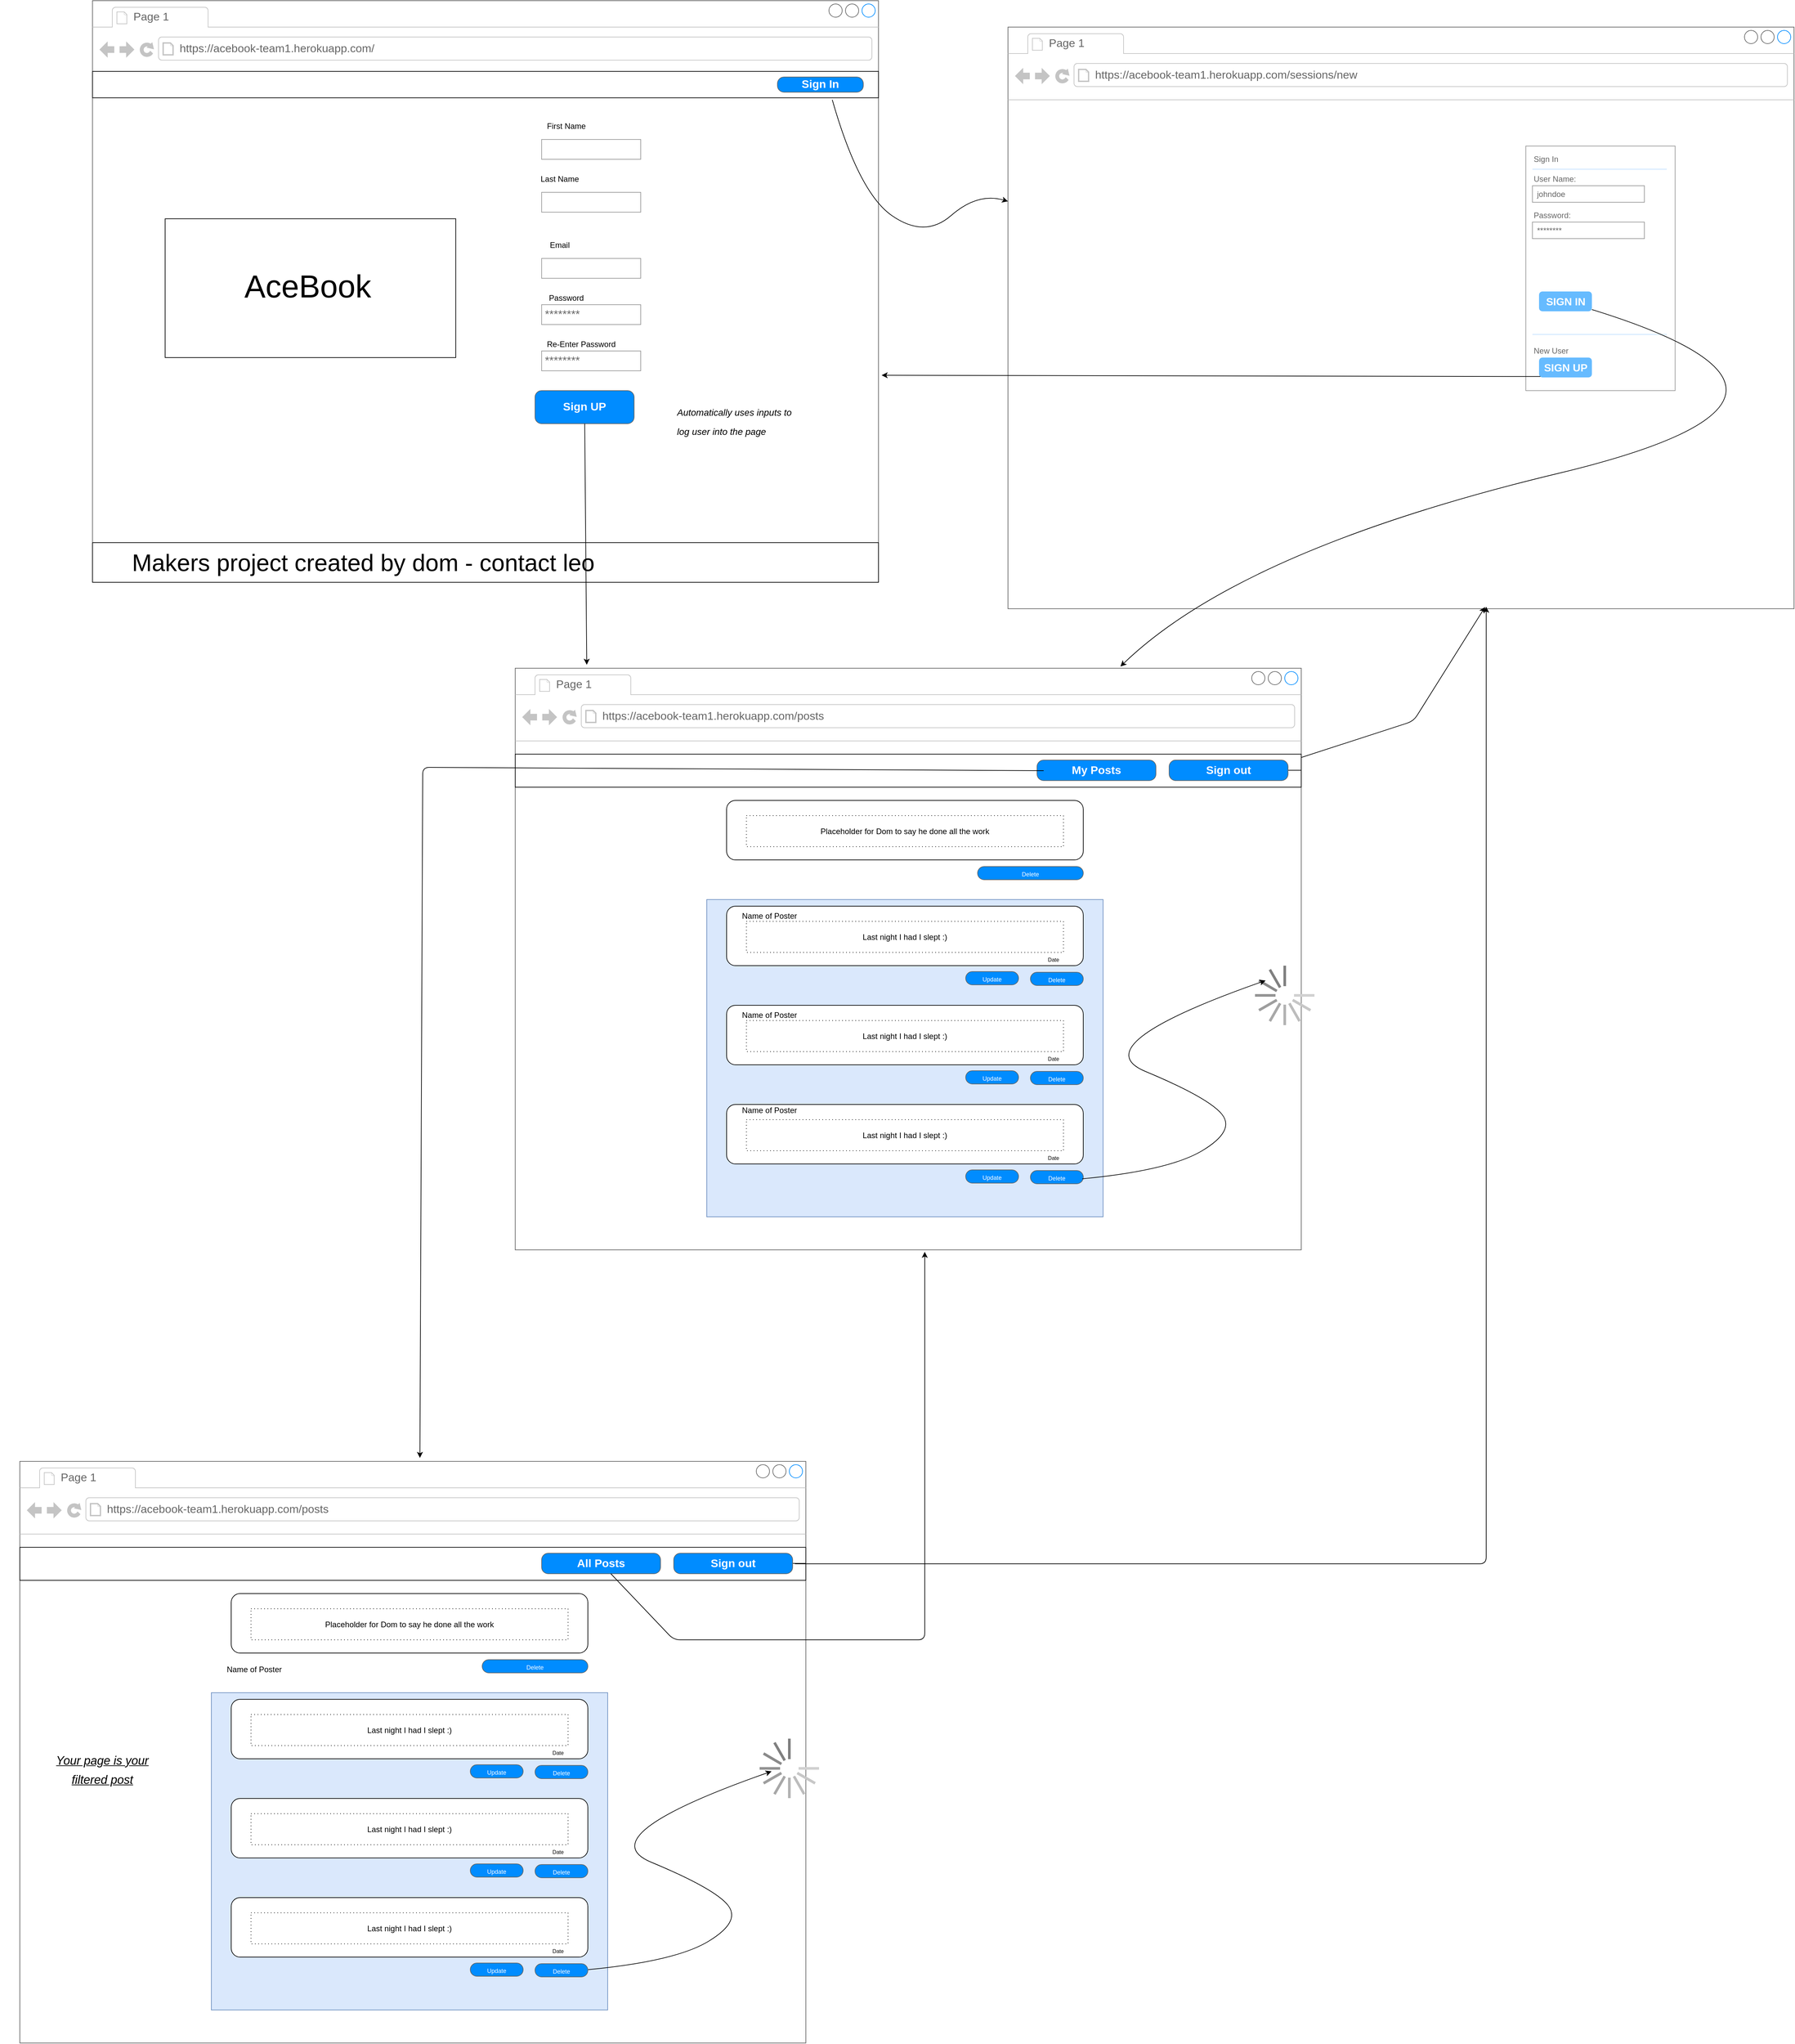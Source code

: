<mxfile version="14.6.3" type="github" pages="3">
  <diagram id="piDafpqhtRUU5qUU-vj8" name="Page-1">
    <mxGraphModel dx="4246" dy="3176" grid="1" gridSize="10" guides="1" tooltips="1" connect="1" arrows="1" fold="1" page="1" pageScale="1" pageWidth="827" pageHeight="1169" math="0" shadow="0">
      <root>
        <mxCell id="0" />
        <mxCell id="1" parent="0" />
        <mxCell id="fRU2j8EBehlVzUUTuP8I-1" value="" style="strokeWidth=1;shadow=0;dashed=0;align=center;html=1;shape=mxgraph.mockup.containers.browserWindow;rSize=0;strokeColor=#666666;strokeColor2=#008cff;strokeColor3=#c4c4c4;mainText=,;recursiveResize=0;" parent="1" vertex="1">
          <mxGeometry x="-740" y="40" width="1190" height="880" as="geometry" />
        </mxCell>
        <mxCell id="fRU2j8EBehlVzUUTuP8I-2" value="Page 1" style="strokeWidth=1;shadow=0;dashed=0;align=center;html=1;shape=mxgraph.mockup.containers.anchor;fontSize=17;fontColor=#666666;align=left;" parent="fRU2j8EBehlVzUUTuP8I-1" vertex="1">
          <mxGeometry x="60" y="12" width="110" height="26" as="geometry" />
        </mxCell>
        <mxCell id="fRU2j8EBehlVzUUTuP8I-3" value="https://acebook-team1.herokuapp.com/" style="strokeWidth=1;shadow=0;dashed=0;align=center;html=1;shape=mxgraph.mockup.containers.anchor;rSize=0;fontSize=17;fontColor=#666666;align=left;" parent="fRU2j8EBehlVzUUTuP8I-1" vertex="1">
          <mxGeometry x="130" y="60" width="380" height="26" as="geometry" />
        </mxCell>
        <mxCell id="CFOayzsdlFsaBHZP5Y8I-3" value="Sign UP" style="strokeWidth=1;shadow=0;dashed=0;align=center;html=1;shape=mxgraph.mockup.buttons.button;strokeColor=#666666;fontColor=#ffffff;mainText=;buttonStyle=round;fontSize=17;fontStyle=1;fillColor=#008cff;whiteSpace=wrap;" parent="fRU2j8EBehlVzUUTuP8I-1" vertex="1">
          <mxGeometry x="670" y="590" width="150" height="50" as="geometry" />
        </mxCell>
        <mxCell id="RZg17rNPpEWOnXjQHNOh-81" value="Already a user?" style="text;html=1;strokeColor=none;fillColor=none;align=center;verticalAlign=middle;whiteSpace=wrap;rounded=0;" parent="fRU2j8EBehlVzUUTuP8I-1" vertex="1">
          <mxGeometry x="840" y="117" width="300" height="20" as="geometry" />
        </mxCell>
        <mxCell id="RZg17rNPpEWOnXjQHNOh-105" value="&lt;h1&gt;&lt;span style=&quot;font-weight: normal&quot;&gt;&lt;font style=&quot;font-size: 14px&quot;&gt;&lt;i&gt;Automatically uses inputs to log user into the page&lt;/i&gt;&lt;/font&gt;&lt;/span&gt;&lt;br&gt;&lt;/h1&gt;" style="text;html=1;strokeColor=none;fillColor=none;spacing=5;spacingTop=-20;whiteSpace=wrap;overflow=hidden;rounded=0;dashed=1;dashPattern=1 4;" parent="fRU2j8EBehlVzUUTuP8I-1" vertex="1">
          <mxGeometry x="880" y="600" width="190" height="70" as="geometry" />
        </mxCell>
        <mxCell id="-np3r3axFg-yWHaMXyCH-1" value="" style="rounded=0;whiteSpace=wrap;html=1;" vertex="1" parent="fRU2j8EBehlVzUUTuP8I-1">
          <mxGeometry x="110" y="330" width="440" height="210" as="geometry" />
        </mxCell>
        <mxCell id="-np3r3axFg-yWHaMXyCH-2" value="&lt;font style=&quot;font-size: 48px&quot;&gt;AceBook&lt;/font&gt;" style="text;html=1;strokeColor=none;fillColor=none;align=center;verticalAlign=middle;whiteSpace=wrap;rounded=0;" vertex="1" parent="fRU2j8EBehlVzUUTuP8I-1">
          <mxGeometry x="171" y="345" width="310" height="173" as="geometry" />
        </mxCell>
        <mxCell id="-np3r3axFg-yWHaMXyCH-3" value="" style="rounded=0;whiteSpace=wrap;html=1;" vertex="1" parent="fRU2j8EBehlVzUUTuP8I-1">
          <mxGeometry y="820" width="1190" height="60" as="geometry" />
        </mxCell>
        <mxCell id="-np3r3axFg-yWHaMXyCH-4" value="&lt;font style=&quot;font-size: 36px&quot;&gt;Makers project created by dom - contact leo&lt;/font&gt;" style="text;html=1;strokeColor=none;fillColor=none;align=center;verticalAlign=middle;whiteSpace=wrap;rounded=0;" vertex="1" parent="fRU2j8EBehlVzUUTuP8I-1">
          <mxGeometry x="50" y="840" width="720" height="20" as="geometry" />
        </mxCell>
        <mxCell id="-np3r3axFg-yWHaMXyCH-5" value="" style="group" vertex="1" connectable="0" parent="fRU2j8EBehlVzUUTuP8I-1">
          <mxGeometry x="660" y="180" width="170" height="380" as="geometry" />
        </mxCell>
        <mxCell id="CFOayzsdlFsaBHZP5Y8I-2" value="********" style="strokeWidth=1;shadow=0;dashed=0;align=center;html=1;shape=mxgraph.mockup.forms.pwField;strokeColor=#999999;mainText=;align=left;fontColor=#666666;fontSize=17;spacingLeft=3;" parent="-np3r3axFg-yWHaMXyCH-5" vertex="1">
          <mxGeometry x="20" y="280" width="150" height="30" as="geometry" />
        </mxCell>
        <mxCell id="CFOayzsdlFsaBHZP5Y8I-5" value="" style="strokeWidth=1;shadow=0;dashed=0;align=center;html=1;shape=mxgraph.mockup.forms.pwField;strokeColor=#999999;mainText=;align=left;fontColor=#666666;fontSize=17;spacingLeft=3;" parent="-np3r3axFg-yWHaMXyCH-5" vertex="1">
          <mxGeometry x="20" y="210" width="150" height="30" as="geometry" />
        </mxCell>
        <mxCell id="CFOayzsdlFsaBHZP5Y8I-6" value="Email" style="text;html=1;strokeColor=none;fillColor=none;align=center;verticalAlign=middle;whiteSpace=wrap;rounded=0;" parent="-np3r3axFg-yWHaMXyCH-5" vertex="1">
          <mxGeometry y="180" width="95" height="20" as="geometry" />
        </mxCell>
        <mxCell id="CFOayzsdlFsaBHZP5Y8I-7" value="Password" style="text;html=1;strokeColor=none;fillColor=none;align=center;verticalAlign=middle;whiteSpace=wrap;rounded=0;" parent="-np3r3axFg-yWHaMXyCH-5" vertex="1">
          <mxGeometry x="10" y="260" width="95" height="20" as="geometry" />
        </mxCell>
        <mxCell id="CFOayzsdlFsaBHZP5Y8I-11" value="" style="strokeWidth=1;shadow=0;dashed=0;align=center;html=1;shape=mxgraph.mockup.forms.pwField;strokeColor=#999999;mainText=;align=left;fontColor=#666666;fontSize=17;spacingLeft=3;rotation=0;" parent="-np3r3axFg-yWHaMXyCH-5" vertex="1">
          <mxGeometry x="20" y="110" width="150" height="30" as="geometry" />
        </mxCell>
        <mxCell id="CFOayzsdlFsaBHZP5Y8I-12" value="Last Name" style="text;html=1;strokeColor=none;fillColor=none;align=center;verticalAlign=middle;whiteSpace=wrap;rounded=0;" parent="-np3r3axFg-yWHaMXyCH-5" vertex="1">
          <mxGeometry y="80" width="95" height="20" as="geometry" />
        </mxCell>
        <mxCell id="CFOayzsdlFsaBHZP5Y8I-9" value="" style="strokeWidth=1;shadow=0;dashed=0;align=center;html=1;shape=mxgraph.mockup.forms.pwField;strokeColor=#999999;mainText=;align=left;fontColor=#666666;fontSize=17;spacingLeft=3;" parent="-np3r3axFg-yWHaMXyCH-5" vertex="1">
          <mxGeometry x="20" y="30" width="150" height="30" as="geometry" />
        </mxCell>
        <mxCell id="CFOayzsdlFsaBHZP5Y8I-10" value="First Name" style="text;html=1;strokeColor=none;fillColor=none;align=center;verticalAlign=middle;whiteSpace=wrap;rounded=0;" parent="-np3r3axFg-yWHaMXyCH-5" vertex="1">
          <mxGeometry x="10" width="95" height="20" as="geometry" />
        </mxCell>
        <mxCell id="CFOayzsdlFsaBHZP5Y8I-15" value="********" style="strokeWidth=1;shadow=0;dashed=0;align=center;html=1;shape=mxgraph.mockup.forms.pwField;strokeColor=#999999;mainText=;align=left;fontColor=#666666;fontSize=17;spacingLeft=3;" parent="-np3r3axFg-yWHaMXyCH-5" vertex="1">
          <mxGeometry x="20" y="350" width="150" height="30" as="geometry" />
        </mxCell>
        <mxCell id="CFOayzsdlFsaBHZP5Y8I-16" value="Re-Enter Password" style="text;html=1;strokeColor=none;fillColor=none;align=center;verticalAlign=middle;whiteSpace=wrap;rounded=0;" parent="-np3r3axFg-yWHaMXyCH-5" vertex="1">
          <mxGeometry x="10" y="330" width="140" height="20" as="geometry" />
        </mxCell>
        <mxCell id="CFOayzsdlFsaBHZP5Y8I-14" style="edgeStyle=orthogonalEdgeStyle;rounded=0;orthogonalLoop=1;jettySize=auto;html=1;exitX=0.5;exitY=1;exitDx=0;exitDy=0;" parent="-np3r3axFg-yWHaMXyCH-5" source="CFOayzsdlFsaBHZP5Y8I-12" target="CFOayzsdlFsaBHZP5Y8I-12" edge="1">
          <mxGeometry relative="1" as="geometry" />
        </mxCell>
        <mxCell id="-np3r3axFg-yWHaMXyCH-9" value="" style="group" vertex="1" connectable="0" parent="fRU2j8EBehlVzUUTuP8I-1">
          <mxGeometry y="107" width="1190" height="40" as="geometry" />
        </mxCell>
        <mxCell id="-np3r3axFg-yWHaMXyCH-7" value="" style="rounded=0;whiteSpace=wrap;html=1;" vertex="1" parent="-np3r3axFg-yWHaMXyCH-9">
          <mxGeometry width="1190" height="40" as="geometry" />
        </mxCell>
        <mxCell id="-np3r3axFg-yWHaMXyCH-8" value="Sign In" style="strokeWidth=1;shadow=0;dashed=0;align=center;html=1;shape=mxgraph.mockup.buttons.button;strokeColor=#666666;fontColor=#ffffff;mainText=;buttonStyle=round;fontSize=17;fontStyle=1;fillColor=#008cff;whiteSpace=wrap;" vertex="1" parent="-np3r3axFg-yWHaMXyCH-9">
          <mxGeometry x="1037" y="8.5" width="130" height="23" as="geometry" />
        </mxCell>
        <mxCell id="RZg17rNPpEWOnXjQHNOh-1" value="" style="strokeWidth=1;shadow=0;dashed=0;align=center;html=1;shape=mxgraph.mockup.containers.browserWindow;rSize=0;strokeColor=#666666;strokeColor2=#008cff;strokeColor3=#c4c4c4;mainText=,;recursiveResize=0;" parent="1" vertex="1">
          <mxGeometry x="646" y="80" width="1190" height="880" as="geometry" />
        </mxCell>
        <mxCell id="RZg17rNPpEWOnXjQHNOh-2" value="Page 1" style="strokeWidth=1;shadow=0;dashed=0;align=center;html=1;shape=mxgraph.mockup.containers.anchor;fontSize=17;fontColor=#666666;align=left;" parent="RZg17rNPpEWOnXjQHNOh-1" vertex="1">
          <mxGeometry x="60" y="12" width="110" height="26" as="geometry" />
        </mxCell>
        <mxCell id="RZg17rNPpEWOnXjQHNOh-3" value="https://acebook-team1.herokuapp.com/sessions/new" style="strokeWidth=1;shadow=0;dashed=0;align=center;html=1;shape=mxgraph.mockup.containers.anchor;rSize=0;fontSize=17;fontColor=#666666;align=left;" parent="RZg17rNPpEWOnXjQHNOh-1" vertex="1">
          <mxGeometry x="130" y="60" width="440" height="26" as="geometry" />
        </mxCell>
        <mxCell id="RZg17rNPpEWOnXjQHNOh-13" style="edgeStyle=orthogonalEdgeStyle;rounded=0;orthogonalLoop=1;jettySize=auto;html=1;exitX=0.5;exitY=1;exitDx=0;exitDy=0;" parent="RZg17rNPpEWOnXjQHNOh-1" edge="1">
          <mxGeometry relative="1" as="geometry">
            <mxPoint x="697.5" y="217" as="sourcePoint" />
            <mxPoint x="697.5" y="217" as="targetPoint" />
          </mxGeometry>
        </mxCell>
        <mxCell id="RZg17rNPpEWOnXjQHNOh-46" value="" style="strokeWidth=1;shadow=0;dashed=0;align=center;html=1;shape=mxgraph.mockup.forms.rrect;rSize=0;strokeColor=#999999;fillColor=#ffffff;" parent="RZg17rNPpEWOnXjQHNOh-1" vertex="1">
          <mxGeometry x="784" y="180" width="226" height="370" as="geometry" />
        </mxCell>
        <mxCell id="RZg17rNPpEWOnXjQHNOh-47" value="Sign In" style="strokeWidth=1;shadow=0;dashed=0;align=center;html=1;shape=mxgraph.mockup.forms.anchor;fontSize=12;fontColor=#666666;align=left;resizeWidth=1;spacingLeft=0;" parent="RZg17rNPpEWOnXjQHNOh-46" vertex="1">
          <mxGeometry width="113" height="20" relative="1" as="geometry">
            <mxPoint x="10" y="10" as="offset" />
          </mxGeometry>
        </mxCell>
        <mxCell id="RZg17rNPpEWOnXjQHNOh-48" value="" style="shape=line;strokeColor=#ddeeff;strokeWidth=2;html=1;resizeWidth=1;" parent="RZg17rNPpEWOnXjQHNOh-46" vertex="1">
          <mxGeometry width="203.4" height="10" relative="1" as="geometry">
            <mxPoint x="10" y="30" as="offset" />
          </mxGeometry>
        </mxCell>
        <mxCell id="RZg17rNPpEWOnXjQHNOh-49" value="User Name:" style="strokeWidth=1;shadow=0;dashed=0;align=center;html=1;shape=mxgraph.mockup.forms.anchor;fontSize=12;fontColor=#666666;align=left;resizeWidth=1;spacingLeft=0;" parent="RZg17rNPpEWOnXjQHNOh-46" vertex="1">
          <mxGeometry width="113" height="20" relative="1" as="geometry">
            <mxPoint x="10" y="40" as="offset" />
          </mxGeometry>
        </mxCell>
        <mxCell id="RZg17rNPpEWOnXjQHNOh-50" value="johndoe" style="strokeWidth=1;shadow=0;dashed=0;align=center;html=1;shape=mxgraph.mockup.forms.rrect;rSize=0;strokeColor=#999999;fontColor=#666666;align=left;spacingLeft=5;resizeWidth=1;" parent="RZg17rNPpEWOnXjQHNOh-46" vertex="1">
          <mxGeometry width="169.5" height="25" relative="1" as="geometry">
            <mxPoint x="10" y="60" as="offset" />
          </mxGeometry>
        </mxCell>
        <mxCell id="RZg17rNPpEWOnXjQHNOh-51" value="Password:" style="strokeWidth=1;shadow=0;dashed=0;align=center;html=1;shape=mxgraph.mockup.forms.anchor;fontSize=12;fontColor=#666666;align=left;resizeWidth=1;spacingLeft=0;" parent="RZg17rNPpEWOnXjQHNOh-46" vertex="1">
          <mxGeometry width="113" height="20" relative="1" as="geometry">
            <mxPoint x="10" y="95" as="offset" />
          </mxGeometry>
        </mxCell>
        <mxCell id="RZg17rNPpEWOnXjQHNOh-52" value="********" style="strokeWidth=1;shadow=0;dashed=0;align=center;html=1;shape=mxgraph.mockup.forms.rrect;rSize=0;strokeColor=#999999;fontColor=#666666;align=left;spacingLeft=5;resizeWidth=1;" parent="RZg17rNPpEWOnXjQHNOh-46" vertex="1">
          <mxGeometry width="169.5" height="25" relative="1" as="geometry">
            <mxPoint x="10" y="115" as="offset" />
          </mxGeometry>
        </mxCell>
        <mxCell id="RZg17rNPpEWOnXjQHNOh-53" value="SIGN IN" style="strokeWidth=1;shadow=0;dashed=0;align=center;html=1;shape=mxgraph.mockup.forms.rrect;rSize=5;strokeColor=none;fontColor=#ffffff;fillColor=#66bbff;fontSize=16;fontStyle=1;" parent="RZg17rNPpEWOnXjQHNOh-46" vertex="1">
          <mxGeometry y="1" width="80" height="30" relative="1" as="geometry">
            <mxPoint x="20" y="-150" as="offset" />
          </mxGeometry>
        </mxCell>
        <mxCell id="RZg17rNPpEWOnXjQHNOh-55" value="" style="shape=line;strokeColor=#ddeeff;strokeWidth=2;html=1;resizeWidth=1;" parent="RZg17rNPpEWOnXjQHNOh-46" vertex="1">
          <mxGeometry y="1" width="203.4" height="10" relative="1" as="geometry">
            <mxPoint x="10" y="-90" as="offset" />
          </mxGeometry>
        </mxCell>
        <mxCell id="RZg17rNPpEWOnXjQHNOh-56" value="New User" style="strokeWidth=1;shadow=0;dashed=0;align=center;html=1;shape=mxgraph.mockup.forms.anchor;fontSize=12;fontColor=#666666;align=left;spacingLeft=0;resizeWidth=1;" parent="RZg17rNPpEWOnXjQHNOh-46" vertex="1">
          <mxGeometry y="1" width="169.5" height="20" relative="1" as="geometry">
            <mxPoint x="10" y="-70" as="offset" />
          </mxGeometry>
        </mxCell>
        <mxCell id="RZg17rNPpEWOnXjQHNOh-57" value="SIGN UP" style="strokeWidth=1;shadow=0;dashed=0;align=center;html=1;shape=mxgraph.mockup.forms.rrect;rSize=5;strokeColor=none;fontColor=#ffffff;fillColor=#66bbff;fontSize=16;fontStyle=1;" parent="RZg17rNPpEWOnXjQHNOh-46" vertex="1">
          <mxGeometry y="1" width="80" height="30" relative="1" as="geometry">
            <mxPoint x="20" y="-50" as="offset" />
          </mxGeometry>
        </mxCell>
        <mxCell id="RZg17rNPpEWOnXjQHNOh-58" value="" style="endArrow=classic;html=1;exitX=0.025;exitY=0.956;exitDx=0;exitDy=0;exitPerimeter=0;entryX=1.004;entryY=0.644;entryDx=0;entryDy=0;entryPerimeter=0;" parent="1" source="RZg17rNPpEWOnXjQHNOh-57" target="fRU2j8EBehlVzUUTuP8I-1" edge="1">
          <mxGeometry width="50" height="50" relative="1" as="geometry">
            <mxPoint x="560" y="460" as="sourcePoint" />
            <mxPoint x="610" y="410" as="targetPoint" />
          </mxGeometry>
        </mxCell>
        <mxCell id="RZg17rNPpEWOnXjQHNOh-77" value="" style="curved=1;endArrow=classic;html=1;entryX=0.77;entryY=-0.003;entryDx=0;entryDy=0;entryPerimeter=0;" parent="1" source="RZg17rNPpEWOnXjQHNOh-53" target="RZg17rNPpEWOnXjQHNOh-59" edge="1">
          <mxGeometry width="50" height="50" relative="1" as="geometry">
            <mxPoint x="1391" y="940" as="sourcePoint" />
            <mxPoint x="876" y="1030" as="targetPoint" />
            <Array as="points">
              <mxPoint x="1960" y="640" />
              <mxPoint x="1000" y="870" />
            </Array>
          </mxGeometry>
        </mxCell>
        <mxCell id="RZg17rNPpEWOnXjQHNOh-79" value="" style="endArrow=classic;html=1;entryX=0.091;entryY=-0.006;entryDx=0;entryDy=0;entryPerimeter=0;" parent="1" source="CFOayzsdlFsaBHZP5Y8I-3" target="RZg17rNPpEWOnXjQHNOh-59" edge="1">
          <mxGeometry width="50" height="50" relative="1" as="geometry">
            <mxPoint x="600" y="750" as="sourcePoint" />
            <mxPoint x="90" y="1040" as="targetPoint" />
          </mxGeometry>
        </mxCell>
        <mxCell id="RZg17rNPpEWOnXjQHNOh-82" value="" style="curved=1;endArrow=classic;html=1;" parent="1" target="RZg17rNPpEWOnXjQHNOh-1" edge="1">
          <mxGeometry width="50" height="50" relative="1" as="geometry">
            <mxPoint x="380" y="190" as="sourcePoint" />
            <mxPoint x="670" y="640" as="targetPoint" />
            <Array as="points">
              <mxPoint x="420" y="330" />
              <mxPoint x="520" y="400" />
              <mxPoint x="600" y="330" />
            </Array>
          </mxGeometry>
        </mxCell>
        <mxCell id="-np3r3axFg-yWHaMXyCH-14" value="" style="endArrow=classic;html=1;entryX=0.607;entryY=0.997;entryDx=0;entryDy=0;entryPerimeter=0;" edge="1" parent="1" target="RZg17rNPpEWOnXjQHNOh-1">
          <mxGeometry width="50" height="50" relative="1" as="geometry">
            <mxPoint x="1050" y="1198" as="sourcePoint" />
            <mxPoint x="1342.15" y="959.12" as="targetPoint" />
            <Array as="points">
              <mxPoint x="1260" y="1130" />
            </Array>
          </mxGeometry>
        </mxCell>
        <mxCell id="-np3r3axFg-yWHaMXyCH-17" value="" style="group" vertex="1" connectable="0" parent="1">
          <mxGeometry x="-100" y="1050" width="1190" height="880" as="geometry" />
        </mxCell>
        <mxCell id="RZg17rNPpEWOnXjQHNOh-59" value="" style="strokeWidth=1;shadow=0;dashed=0;align=center;html=1;shape=mxgraph.mockup.containers.browserWindow;rSize=0;strokeColor=#666666;strokeColor2=#008cff;strokeColor3=#c4c4c4;mainText=,;recursiveResize=0;" parent="-np3r3axFg-yWHaMXyCH-17" vertex="1">
          <mxGeometry width="1190" height="880" as="geometry" />
        </mxCell>
        <mxCell id="-np3r3axFg-yWHaMXyCH-16" value="" style="rounded=0;whiteSpace=wrap;html=1;fillColor=#dae8fc;strokeColor=#6c8ebf;" vertex="1" parent="RZg17rNPpEWOnXjQHNOh-59">
          <mxGeometry x="290" y="350" width="600" height="480" as="geometry" />
        </mxCell>
        <mxCell id="RZg17rNPpEWOnXjQHNOh-60" value="Page 1" style="strokeWidth=1;shadow=0;dashed=0;align=center;html=1;shape=mxgraph.mockup.containers.anchor;fontSize=17;fontColor=#666666;align=left;" parent="RZg17rNPpEWOnXjQHNOh-59" vertex="1">
          <mxGeometry x="60" y="12" width="110" height="26" as="geometry" />
        </mxCell>
        <mxCell id="RZg17rNPpEWOnXjQHNOh-61" value="https://acebook-team1.herokuapp.com/posts" style="strokeWidth=1;shadow=0;dashed=0;align=center;html=1;shape=mxgraph.mockup.containers.anchor;rSize=0;fontSize=17;fontColor=#666666;align=left;" parent="RZg17rNPpEWOnXjQHNOh-59" vertex="1">
          <mxGeometry x="130" y="60" width="380" height="26" as="geometry" />
        </mxCell>
        <mxCell id="RZg17rNPpEWOnXjQHNOh-71" style="edgeStyle=orthogonalEdgeStyle;rounded=0;orthogonalLoop=1;jettySize=auto;html=1;exitX=0.5;exitY=1;exitDx=0;exitDy=0;" parent="RZg17rNPpEWOnXjQHNOh-59" edge="1">
          <mxGeometry relative="1" as="geometry">
            <mxPoint x="697.5" y="217.0" as="sourcePoint" />
            <mxPoint x="697.5" y="217.0" as="targetPoint" />
          </mxGeometry>
        </mxCell>
        <mxCell id="RZg17rNPpEWOnXjQHNOh-103" value="&lt;span style=&quot;font-weight: normal&quot;&gt;&lt;font style=&quot;font-size: 9px&quot;&gt;Delete&lt;/font&gt;&lt;/span&gt;" style="strokeWidth=1;shadow=0;dashed=0;align=center;html=1;shape=mxgraph.mockup.buttons.button;strokeColor=#666666;fontColor=#ffffff;mainText=;buttonStyle=round;fontSize=17;fontStyle=1;fillColor=#008cff;whiteSpace=wrap;dashPattern=1 4;" parent="RZg17rNPpEWOnXjQHNOh-59" vertex="1">
          <mxGeometry x="700" y="300" width="160" height="20" as="geometry" />
        </mxCell>
        <mxCell id="RZg17rNPpEWOnXjQHNOh-130" value="" style="group" parent="RZg17rNPpEWOnXjQHNOh-59" vertex="1" connectable="0">
          <mxGeometry x="450" y="360" width="410" height="90" as="geometry" />
        </mxCell>
        <mxCell id="RZg17rNPpEWOnXjQHNOh-131" value="" style="rounded=1;whiteSpace=wrap;html=1;" parent="RZg17rNPpEWOnXjQHNOh-130" vertex="1">
          <mxGeometry x="-130" width="540" height="90" as="geometry" />
        </mxCell>
        <mxCell id="RZg17rNPpEWOnXjQHNOh-132" value="&lt;font style=&quot;font-size: 8px&quot;&gt;Date&lt;/font&gt;" style="text;html=1;strokeColor=none;fillColor=none;align=center;verticalAlign=middle;whiteSpace=wrap;rounded=0;" parent="RZg17rNPpEWOnXjQHNOh-130" vertex="1">
          <mxGeometry x="310" y="70" width="110" height="20" as="geometry" />
        </mxCell>
        <mxCell id="RZg17rNPpEWOnXjQHNOh-134" value="&lt;span&gt;Last night I had I slept :)&lt;/span&gt;" style="rounded=0;whiteSpace=wrap;html=1;dashed=1;dashPattern=1 4;" parent="RZg17rNPpEWOnXjQHNOh-130" vertex="1">
          <mxGeometry x="-100" y="23" width="480" height="47" as="geometry" />
        </mxCell>
        <mxCell id="RZg17rNPpEWOnXjQHNOh-135" value="&lt;span style=&quot;font-weight: normal&quot;&gt;&lt;font style=&quot;font-size: 9px&quot;&gt;Delete&lt;/font&gt;&lt;/span&gt;" style="strokeWidth=1;shadow=0;dashed=0;align=center;html=1;shape=mxgraph.mockup.buttons.button;strokeColor=#666666;fontColor=#ffffff;mainText=;buttonStyle=round;fontSize=17;fontStyle=1;fillColor=#008cff;whiteSpace=wrap;dashPattern=1 4;" parent="RZg17rNPpEWOnXjQHNOh-59" vertex="1">
          <mxGeometry x="780" y="460" width="80" height="20" as="geometry" />
        </mxCell>
        <mxCell id="RZg17rNPpEWOnXjQHNOh-136" value="&lt;span style=&quot;font-weight: normal&quot;&gt;&lt;font style=&quot;font-size: 9px&quot;&gt;Update&lt;/font&gt;&lt;/span&gt;" style="strokeWidth=1;shadow=0;dashed=0;align=center;html=1;shape=mxgraph.mockup.buttons.button;strokeColor=#666666;fontColor=#ffffff;mainText=;buttonStyle=round;fontSize=17;fontStyle=1;fillColor=#008cff;whiteSpace=wrap;dashPattern=1 4;" parent="RZg17rNPpEWOnXjQHNOh-59" vertex="1">
          <mxGeometry x="682" y="459" width="80" height="20" as="geometry" />
        </mxCell>
        <mxCell id="RZg17rNPpEWOnXjQHNOh-137" value="" style="group" parent="RZg17rNPpEWOnXjQHNOh-59" vertex="1" connectable="0">
          <mxGeometry x="450" y="510" width="410" height="90" as="geometry" />
        </mxCell>
        <mxCell id="RZg17rNPpEWOnXjQHNOh-138" value="" style="rounded=1;whiteSpace=wrap;html=1;" parent="RZg17rNPpEWOnXjQHNOh-137" vertex="1">
          <mxGeometry x="-130" width="540" height="90" as="geometry" />
        </mxCell>
        <mxCell id="RZg17rNPpEWOnXjQHNOh-139" value="&lt;font style=&quot;font-size: 8px&quot;&gt;Date&lt;/font&gt;" style="text;html=1;strokeColor=none;fillColor=none;align=center;verticalAlign=middle;whiteSpace=wrap;rounded=0;" parent="RZg17rNPpEWOnXjQHNOh-137" vertex="1">
          <mxGeometry x="310" y="70" width="110" height="20" as="geometry" />
        </mxCell>
        <mxCell id="RZg17rNPpEWOnXjQHNOh-141" value="&lt;span&gt;Last night I had I slept :)&lt;/span&gt;" style="rounded=0;whiteSpace=wrap;html=1;dashed=1;dashPattern=1 4;" parent="RZg17rNPpEWOnXjQHNOh-137" vertex="1">
          <mxGeometry x="-100" y="23" width="480" height="47" as="geometry" />
        </mxCell>
        <mxCell id="RZg17rNPpEWOnXjQHNOh-142" value="&lt;span style=&quot;font-weight: normal&quot;&gt;&lt;font style=&quot;font-size: 9px&quot;&gt;Delete&lt;/font&gt;&lt;/span&gt;" style="strokeWidth=1;shadow=0;dashed=0;align=center;html=1;shape=mxgraph.mockup.buttons.button;strokeColor=#666666;fontColor=#ffffff;mainText=;buttonStyle=round;fontSize=17;fontStyle=1;fillColor=#008cff;whiteSpace=wrap;dashPattern=1 4;" parent="RZg17rNPpEWOnXjQHNOh-59" vertex="1">
          <mxGeometry x="780" y="610" width="80" height="20" as="geometry" />
        </mxCell>
        <mxCell id="RZg17rNPpEWOnXjQHNOh-143" value="&lt;span style=&quot;font-weight: normal&quot;&gt;&lt;font style=&quot;font-size: 9px&quot;&gt;Update&lt;/font&gt;&lt;/span&gt;" style="strokeWidth=1;shadow=0;dashed=0;align=center;html=1;shape=mxgraph.mockup.buttons.button;strokeColor=#666666;fontColor=#ffffff;mainText=;buttonStyle=round;fontSize=17;fontStyle=1;fillColor=#008cff;whiteSpace=wrap;dashPattern=1 4;" parent="RZg17rNPpEWOnXjQHNOh-59" vertex="1">
          <mxGeometry x="682" y="609" width="80" height="20" as="geometry" />
        </mxCell>
        <mxCell id="RZg17rNPpEWOnXjQHNOh-144" value="" style="group" parent="RZg17rNPpEWOnXjQHNOh-59" vertex="1" connectable="0">
          <mxGeometry x="450" y="660" width="410" height="90" as="geometry" />
        </mxCell>
        <mxCell id="RZg17rNPpEWOnXjQHNOh-145" value="" style="rounded=1;whiteSpace=wrap;html=1;" parent="RZg17rNPpEWOnXjQHNOh-144" vertex="1">
          <mxGeometry x="-130" width="540" height="90" as="geometry" />
        </mxCell>
        <mxCell id="RZg17rNPpEWOnXjQHNOh-146" value="&lt;font style=&quot;font-size: 8px&quot;&gt;Date&lt;/font&gt;" style="text;html=1;strokeColor=none;fillColor=none;align=center;verticalAlign=middle;whiteSpace=wrap;rounded=0;" parent="RZg17rNPpEWOnXjQHNOh-144" vertex="1">
          <mxGeometry x="310" y="70" width="110" height="20" as="geometry" />
        </mxCell>
        <mxCell id="RZg17rNPpEWOnXjQHNOh-148" value="&lt;span&gt;Last night I had I slept :)&lt;/span&gt;" style="rounded=0;whiteSpace=wrap;html=1;dashed=1;dashPattern=1 4;" parent="RZg17rNPpEWOnXjQHNOh-144" vertex="1">
          <mxGeometry x="-100" y="23" width="480" height="47" as="geometry" />
        </mxCell>
        <mxCell id="RZg17rNPpEWOnXjQHNOh-149" value="&lt;span style=&quot;font-weight: normal&quot;&gt;&lt;font style=&quot;font-size: 9px&quot;&gt;Delete&lt;/font&gt;&lt;/span&gt;" style="strokeWidth=1;shadow=0;dashed=0;align=center;html=1;shape=mxgraph.mockup.buttons.button;strokeColor=#666666;fontColor=#ffffff;mainText=;buttonStyle=round;fontSize=17;fontStyle=1;fillColor=#008cff;whiteSpace=wrap;dashPattern=1 4;" parent="RZg17rNPpEWOnXjQHNOh-59" vertex="1">
          <mxGeometry x="780" y="760" width="80" height="20" as="geometry" />
        </mxCell>
        <mxCell id="RZg17rNPpEWOnXjQHNOh-150" value="&lt;span style=&quot;font-weight: normal&quot;&gt;&lt;font style=&quot;font-size: 9px&quot;&gt;Update&lt;/font&gt;&lt;/span&gt;" style="strokeWidth=1;shadow=0;dashed=0;align=center;html=1;shape=mxgraph.mockup.buttons.button;strokeColor=#666666;fontColor=#ffffff;mainText=;buttonStyle=round;fontSize=17;fontStyle=1;fillColor=#008cff;whiteSpace=wrap;dashPattern=1 4;" parent="RZg17rNPpEWOnXjQHNOh-59" vertex="1">
          <mxGeometry x="682" y="759" width="80" height="20" as="geometry" />
        </mxCell>
        <mxCell id="RZg17rNPpEWOnXjQHNOh-208" value="" style="verticalLabelPosition=bottom;shadow=0;dashed=0;align=center;html=1;verticalAlign=top;strokeWidth=1;shape=mxgraph.mockup.misc.loading_circle_2;pointerEvents=1" parent="RZg17rNPpEWOnXjQHNOh-59" vertex="1">
          <mxGeometry x="1120" y="450" width="90" height="90" as="geometry" />
        </mxCell>
        <mxCell id="RZg17rNPpEWOnXjQHNOh-210" value="" style="curved=1;endArrow=classic;html=1;exitX=0.981;exitY=0.625;exitDx=0;exitDy=0;exitPerimeter=0;entryX=0.178;entryY=0.25;entryDx=0;entryDy=0;entryPerimeter=0;" parent="RZg17rNPpEWOnXjQHNOh-59" source="RZg17rNPpEWOnXjQHNOh-149" target="RZg17rNPpEWOnXjQHNOh-208" edge="1">
          <mxGeometry width="50" height="50" relative="1" as="geometry">
            <mxPoint x="860" y="370" as="sourcePoint" />
            <mxPoint x="910" y="320" as="targetPoint" />
            <Array as="points">
              <mxPoint x="990" y="760" />
              <mxPoint x="1090" y="700" />
              <mxPoint x="1050" y="650" />
              <mxPoint x="858" y="570" />
            </Array>
          </mxGeometry>
        </mxCell>
        <mxCell id="-np3r3axFg-yWHaMXyCH-10" value="" style="rounded=0;whiteSpace=wrap;html=1;" vertex="1" parent="RZg17rNPpEWOnXjQHNOh-59">
          <mxGeometry y="130" width="1190" height="50" as="geometry" />
        </mxCell>
        <mxCell id="-np3r3axFg-yWHaMXyCH-11" value="" style="endArrow=none;html=1;" edge="1" parent="RZg17rNPpEWOnXjQHNOh-59" source="-np3r3axFg-yWHaMXyCH-12" target="-np3r3axFg-yWHaMXyCH-10">
          <mxGeometry width="50" height="50" relative="1" as="geometry">
            <mxPoint x="770" y="144.715" as="sourcePoint" />
            <mxPoint x="-200" y="1050" as="targetPoint" />
            <Array as="points" />
          </mxGeometry>
        </mxCell>
        <mxCell id="-np3r3axFg-yWHaMXyCH-12" value="Sign out" style="strokeWidth=1;shadow=0;dashed=0;align=center;html=1;shape=mxgraph.mockup.buttons.button;strokeColor=#666666;fontColor=#ffffff;mainText=;buttonStyle=round;fontSize=17;fontStyle=1;fillColor=#008cff;whiteSpace=wrap;" vertex="1" parent="RZg17rNPpEWOnXjQHNOh-59">
          <mxGeometry x="990" y="139" width="180" height="31" as="geometry" />
        </mxCell>
        <mxCell id="-np3r3axFg-yWHaMXyCH-13" value="My Posts" style="strokeWidth=1;shadow=0;dashed=0;align=center;html=1;shape=mxgraph.mockup.buttons.button;strokeColor=#666666;fontColor=#ffffff;mainText=;buttonStyle=round;fontSize=17;fontStyle=1;fillColor=#008cff;whiteSpace=wrap;" vertex="1" parent="RZg17rNPpEWOnXjQHNOh-59">
          <mxGeometry x="790" y="139" width="180" height="31" as="geometry" />
        </mxCell>
        <mxCell id="RZg17rNPpEWOnXjQHNOh-100" value="" style="group" parent="RZg17rNPpEWOnXjQHNOh-59" vertex="1" connectable="0">
          <mxGeometry x="450" y="200" width="410" height="90" as="geometry" />
        </mxCell>
        <mxCell id="RZg17rNPpEWOnXjQHNOh-83" value="" style="rounded=1;whiteSpace=wrap;html=1;" parent="RZg17rNPpEWOnXjQHNOh-100" vertex="1">
          <mxGeometry x="-130" width="540" height="90" as="geometry" />
        </mxCell>
        <mxCell id="RZg17rNPpEWOnXjQHNOh-99" value="Placeholder for Dom to say he done all the work" style="rounded=0;whiteSpace=wrap;html=1;dashed=1;dashPattern=1 4;" parent="RZg17rNPpEWOnXjQHNOh-100" vertex="1">
          <mxGeometry x="-100" y="23" width="480" height="47" as="geometry" />
        </mxCell>
        <mxCell id="RZg17rNPpEWOnXjQHNOh-147" value="Name of Poster" style="text;html=1;strokeColor=none;fillColor=none;align=center;verticalAlign=middle;whiteSpace=wrap;rounded=0;" parent="-np3r3axFg-yWHaMXyCH-17" vertex="1">
          <mxGeometry x="330" y="660" width="110" height="17" as="geometry" />
        </mxCell>
        <mxCell id="RZg17rNPpEWOnXjQHNOh-140" value="Name of Poster" style="text;html=1;strokeColor=none;fillColor=none;align=center;verticalAlign=middle;whiteSpace=wrap;rounded=0;" parent="-np3r3axFg-yWHaMXyCH-17" vertex="1">
          <mxGeometry x="330" y="516" width="110" height="17" as="geometry" />
        </mxCell>
        <mxCell id="RZg17rNPpEWOnXjQHNOh-133" value="Name of Poster" style="text;html=1;strokeColor=none;fillColor=none;align=center;verticalAlign=middle;whiteSpace=wrap;rounded=0;" parent="-np3r3axFg-yWHaMXyCH-17" vertex="1">
          <mxGeometry x="330" y="366" width="110" height="17" as="geometry" />
        </mxCell>
        <mxCell id="RZg17rNPpEWOnXjQHNOh-202" value="" style="endArrow=classic;html=1;startArrow=none;entryX=0.509;entryY=-0.006;entryDx=0;entryDy=0;entryPerimeter=0;" parent="-np3r3axFg-yWHaMXyCH-17" edge="1" target="-np3r3axFg-yWHaMXyCH-20">
          <mxGeometry width="50" height="50" relative="1" as="geometry">
            <mxPoint x="800" y="155" as="sourcePoint" />
            <mxPoint x="-200" y="1050" as="targetPoint" />
            <Array as="points">
              <mxPoint x="-140" y="150" />
            </Array>
          </mxGeometry>
        </mxCell>
        <mxCell id="-np3r3axFg-yWHaMXyCH-19" value="" style="group" vertex="1" connectable="0" parent="1">
          <mxGeometry x="-880" y="2190" width="1240" height="880" as="geometry" />
        </mxCell>
        <mxCell id="-np3r3axFg-yWHaMXyCH-20" value="" style="strokeWidth=1;shadow=0;dashed=0;align=center;html=1;shape=mxgraph.mockup.containers.browserWindow;rSize=0;strokeColor=#666666;strokeColor2=#008cff;strokeColor3=#c4c4c4;mainText=,;recursiveResize=0;container=0;" vertex="1" parent="-np3r3axFg-yWHaMXyCH-19">
          <mxGeometry x="30" y="60" width="1190" height="880" as="geometry" />
        </mxCell>
        <mxCell id="-np3r3axFg-yWHaMXyCH-53" value="Name of Poster" style="text;html=1;strokeColor=none;fillColor=none;align=center;verticalAlign=middle;whiteSpace=wrap;rounded=0;" vertex="1" parent="-np3r3axFg-yWHaMXyCH-19">
          <mxGeometry x="330" y="660" width="110" height="17" as="geometry" />
        </mxCell>
        <mxCell id="-np3r3axFg-yWHaMXyCH-54" value="Name of Poster" style="text;html=1;strokeColor=none;fillColor=none;align=center;verticalAlign=middle;whiteSpace=wrap;rounded=0;" vertex="1" parent="-np3r3axFg-yWHaMXyCH-19">
          <mxGeometry x="330" y="516" width="110" height="17" as="geometry" />
        </mxCell>
        <mxCell id="-np3r3axFg-yWHaMXyCH-55" value="Name of Poster" style="text;html=1;strokeColor=none;fillColor=none;align=center;verticalAlign=middle;whiteSpace=wrap;rounded=0;" vertex="1" parent="-np3r3axFg-yWHaMXyCH-19">
          <mxGeometry x="330" y="366" width="110" height="17" as="geometry" />
        </mxCell>
        <mxCell id="-np3r3axFg-yWHaMXyCH-21" value="" style="rounded=0;whiteSpace=wrap;html=1;fillColor=#dae8fc;strokeColor=#6c8ebf;" vertex="1" parent="-np3r3axFg-yWHaMXyCH-19">
          <mxGeometry x="320" y="410" width="600" height="480" as="geometry" />
        </mxCell>
        <mxCell id="-np3r3axFg-yWHaMXyCH-22" value="Page 1" style="strokeWidth=1;shadow=0;dashed=0;align=center;html=1;shape=mxgraph.mockup.containers.anchor;fontSize=17;fontColor=#666666;align=left;" vertex="1" parent="-np3r3axFg-yWHaMXyCH-19">
          <mxGeometry x="90" y="72" width="110" height="26" as="geometry" />
        </mxCell>
        <mxCell id="-np3r3axFg-yWHaMXyCH-23" value="https://acebook-team1.herokuapp.com/posts" style="strokeWidth=1;shadow=0;dashed=0;align=center;html=1;shape=mxgraph.mockup.containers.anchor;rSize=0;fontSize=17;fontColor=#666666;align=left;" vertex="1" parent="-np3r3axFg-yWHaMXyCH-19">
          <mxGeometry x="160" y="120" width="380" height="26" as="geometry" />
        </mxCell>
        <mxCell id="-np3r3axFg-yWHaMXyCH-24" style="edgeStyle=orthogonalEdgeStyle;rounded=0;orthogonalLoop=1;jettySize=auto;html=1;exitX=0.5;exitY=1;exitDx=0;exitDy=0;" edge="1" parent="-np3r3axFg-yWHaMXyCH-19">
          <mxGeometry x="-860" y="2170" as="geometry">
            <mxPoint x="727.5" y="277.0" as="sourcePoint" />
            <mxPoint x="727.5" y="277.0" as="targetPoint" />
          </mxGeometry>
        </mxCell>
        <mxCell id="-np3r3axFg-yWHaMXyCH-25" value="&lt;span style=&quot;font-weight: normal&quot;&gt;&lt;font style=&quot;font-size: 9px&quot;&gt;Delete&lt;/font&gt;&lt;/span&gt;" style="strokeWidth=1;shadow=0;dashed=0;align=center;html=1;shape=mxgraph.mockup.buttons.button;strokeColor=#666666;fontColor=#ffffff;mainText=;buttonStyle=round;fontSize=17;fontStyle=1;fillColor=#008cff;whiteSpace=wrap;dashPattern=1 4;" vertex="1" parent="-np3r3axFg-yWHaMXyCH-19">
          <mxGeometry x="730" y="360" width="160" height="20" as="geometry" />
        </mxCell>
        <mxCell id="-np3r3axFg-yWHaMXyCH-26" value="" style="group" vertex="1" connectable="0" parent="-np3r3axFg-yWHaMXyCH-19">
          <mxGeometry x="480" y="420" width="410" height="90" as="geometry" />
        </mxCell>
        <mxCell id="-np3r3axFg-yWHaMXyCH-27" value="" style="rounded=1;whiteSpace=wrap;html=1;" vertex="1" parent="-np3r3axFg-yWHaMXyCH-26">
          <mxGeometry x="-130" width="540" height="90" as="geometry" />
        </mxCell>
        <mxCell id="-np3r3axFg-yWHaMXyCH-28" value="&lt;font style=&quot;font-size: 8px&quot;&gt;Date&lt;/font&gt;" style="text;html=1;strokeColor=none;fillColor=none;align=center;verticalAlign=middle;whiteSpace=wrap;rounded=0;" vertex="1" parent="-np3r3axFg-yWHaMXyCH-26">
          <mxGeometry x="310" y="70" width="110" height="20" as="geometry" />
        </mxCell>
        <mxCell id="-np3r3axFg-yWHaMXyCH-29" value="&lt;span&gt;Last night I had I slept :)&lt;/span&gt;" style="rounded=0;whiteSpace=wrap;html=1;dashed=1;dashPattern=1 4;" vertex="1" parent="-np3r3axFg-yWHaMXyCH-26">
          <mxGeometry x="-100" y="23" width="480" height="47" as="geometry" />
        </mxCell>
        <mxCell id="-np3r3axFg-yWHaMXyCH-30" value="&lt;span style=&quot;font-weight: normal&quot;&gt;&lt;font style=&quot;font-size: 9px&quot;&gt;Delete&lt;/font&gt;&lt;/span&gt;" style="strokeWidth=1;shadow=0;dashed=0;align=center;html=1;shape=mxgraph.mockup.buttons.button;strokeColor=#666666;fontColor=#ffffff;mainText=;buttonStyle=round;fontSize=17;fontStyle=1;fillColor=#008cff;whiteSpace=wrap;dashPattern=1 4;" vertex="1" parent="-np3r3axFg-yWHaMXyCH-19">
          <mxGeometry x="810" y="520" width="80" height="20" as="geometry" />
        </mxCell>
        <mxCell id="-np3r3axFg-yWHaMXyCH-31" value="&lt;span style=&quot;font-weight: normal&quot;&gt;&lt;font style=&quot;font-size: 9px&quot;&gt;Update&lt;/font&gt;&lt;/span&gt;" style="strokeWidth=1;shadow=0;dashed=0;align=center;html=1;shape=mxgraph.mockup.buttons.button;strokeColor=#666666;fontColor=#ffffff;mainText=;buttonStyle=round;fontSize=17;fontStyle=1;fillColor=#008cff;whiteSpace=wrap;dashPattern=1 4;" vertex="1" parent="-np3r3axFg-yWHaMXyCH-19">
          <mxGeometry x="712" y="519" width="80" height="20" as="geometry" />
        </mxCell>
        <mxCell id="-np3r3axFg-yWHaMXyCH-32" value="" style="group" vertex="1" connectable="0" parent="-np3r3axFg-yWHaMXyCH-19">
          <mxGeometry x="480" y="570" width="410" height="90" as="geometry" />
        </mxCell>
        <mxCell id="-np3r3axFg-yWHaMXyCH-33" value="" style="rounded=1;whiteSpace=wrap;html=1;" vertex="1" parent="-np3r3axFg-yWHaMXyCH-32">
          <mxGeometry x="-130" width="540" height="90" as="geometry" />
        </mxCell>
        <mxCell id="-np3r3axFg-yWHaMXyCH-34" value="&lt;font style=&quot;font-size: 8px&quot;&gt;Date&lt;/font&gt;" style="text;html=1;strokeColor=none;fillColor=none;align=center;verticalAlign=middle;whiteSpace=wrap;rounded=0;" vertex="1" parent="-np3r3axFg-yWHaMXyCH-32">
          <mxGeometry x="310" y="70" width="110" height="20" as="geometry" />
        </mxCell>
        <mxCell id="-np3r3axFg-yWHaMXyCH-35" value="&lt;span&gt;Last night I had I slept :)&lt;/span&gt;" style="rounded=0;whiteSpace=wrap;html=1;dashed=1;dashPattern=1 4;" vertex="1" parent="-np3r3axFg-yWHaMXyCH-32">
          <mxGeometry x="-100" y="23" width="480" height="47" as="geometry" />
        </mxCell>
        <mxCell id="-np3r3axFg-yWHaMXyCH-36" value="&lt;span style=&quot;font-weight: normal&quot;&gt;&lt;font style=&quot;font-size: 9px&quot;&gt;Delete&lt;/font&gt;&lt;/span&gt;" style="strokeWidth=1;shadow=0;dashed=0;align=center;html=1;shape=mxgraph.mockup.buttons.button;strokeColor=#666666;fontColor=#ffffff;mainText=;buttonStyle=round;fontSize=17;fontStyle=1;fillColor=#008cff;whiteSpace=wrap;dashPattern=1 4;" vertex="1" parent="-np3r3axFg-yWHaMXyCH-19">
          <mxGeometry x="810" y="670" width="80" height="20" as="geometry" />
        </mxCell>
        <mxCell id="-np3r3axFg-yWHaMXyCH-37" value="&lt;span style=&quot;font-weight: normal&quot;&gt;&lt;font style=&quot;font-size: 9px&quot;&gt;Update&lt;/font&gt;&lt;/span&gt;" style="strokeWidth=1;shadow=0;dashed=0;align=center;html=1;shape=mxgraph.mockup.buttons.button;strokeColor=#666666;fontColor=#ffffff;mainText=;buttonStyle=round;fontSize=17;fontStyle=1;fillColor=#008cff;whiteSpace=wrap;dashPattern=1 4;" vertex="1" parent="-np3r3axFg-yWHaMXyCH-19">
          <mxGeometry x="712" y="669" width="80" height="20" as="geometry" />
        </mxCell>
        <mxCell id="-np3r3axFg-yWHaMXyCH-38" value="" style="group" vertex="1" connectable="0" parent="-np3r3axFg-yWHaMXyCH-19">
          <mxGeometry x="480" y="720" width="410" height="90" as="geometry" />
        </mxCell>
        <mxCell id="-np3r3axFg-yWHaMXyCH-39" value="" style="rounded=1;whiteSpace=wrap;html=1;" vertex="1" parent="-np3r3axFg-yWHaMXyCH-38">
          <mxGeometry x="-130" width="540" height="90" as="geometry" />
        </mxCell>
        <mxCell id="-np3r3axFg-yWHaMXyCH-40" value="&lt;font style=&quot;font-size: 8px&quot;&gt;Date&lt;/font&gt;" style="text;html=1;strokeColor=none;fillColor=none;align=center;verticalAlign=middle;whiteSpace=wrap;rounded=0;" vertex="1" parent="-np3r3axFg-yWHaMXyCH-38">
          <mxGeometry x="310" y="70" width="110" height="20" as="geometry" />
        </mxCell>
        <mxCell id="-np3r3axFg-yWHaMXyCH-41" value="&lt;span&gt;Last night I had I slept :)&lt;/span&gt;" style="rounded=0;whiteSpace=wrap;html=1;dashed=1;dashPattern=1 4;" vertex="1" parent="-np3r3axFg-yWHaMXyCH-38">
          <mxGeometry x="-100" y="23" width="480" height="47" as="geometry" />
        </mxCell>
        <mxCell id="-np3r3axFg-yWHaMXyCH-42" value="&lt;span style=&quot;font-weight: normal&quot;&gt;&lt;font style=&quot;font-size: 9px&quot;&gt;Delete&lt;/font&gt;&lt;/span&gt;" style="strokeWidth=1;shadow=0;dashed=0;align=center;html=1;shape=mxgraph.mockup.buttons.button;strokeColor=#666666;fontColor=#ffffff;mainText=;buttonStyle=round;fontSize=17;fontStyle=1;fillColor=#008cff;whiteSpace=wrap;dashPattern=1 4;" vertex="1" parent="-np3r3axFg-yWHaMXyCH-19">
          <mxGeometry x="810" y="820" width="80" height="20" as="geometry" />
        </mxCell>
        <mxCell id="-np3r3axFg-yWHaMXyCH-43" value="&lt;span style=&quot;font-weight: normal&quot;&gt;&lt;font style=&quot;font-size: 9px&quot;&gt;Update&lt;/font&gt;&lt;/span&gt;" style="strokeWidth=1;shadow=0;dashed=0;align=center;html=1;shape=mxgraph.mockup.buttons.button;strokeColor=#666666;fontColor=#ffffff;mainText=;buttonStyle=round;fontSize=17;fontStyle=1;fillColor=#008cff;whiteSpace=wrap;dashPattern=1 4;" vertex="1" parent="-np3r3axFg-yWHaMXyCH-19">
          <mxGeometry x="712" y="819" width="80" height="20" as="geometry" />
        </mxCell>
        <mxCell id="-np3r3axFg-yWHaMXyCH-44" value="" style="verticalLabelPosition=bottom;shadow=0;dashed=0;align=center;html=1;verticalAlign=top;strokeWidth=1;shape=mxgraph.mockup.misc.loading_circle_2;pointerEvents=1" vertex="1" parent="-np3r3axFg-yWHaMXyCH-19">
          <mxGeometry x="1150" y="479.5" width="90" height="90" as="geometry" />
        </mxCell>
        <mxCell id="-np3r3axFg-yWHaMXyCH-46" value="" style="rounded=0;whiteSpace=wrap;html=1;" vertex="1" parent="-np3r3axFg-yWHaMXyCH-19">
          <mxGeometry x="30" y="190" width="1190" height="50" as="geometry" />
        </mxCell>
        <mxCell id="-np3r3axFg-yWHaMXyCH-47" value="" style="endArrow=none;html=1;" edge="1" parent="-np3r3axFg-yWHaMXyCH-19" source="-np3r3axFg-yWHaMXyCH-48" target="-np3r3axFg-yWHaMXyCH-46">
          <mxGeometry x="-860" y="2170" width="50" height="50" as="geometry">
            <mxPoint x="800" y="204.715" as="sourcePoint" />
            <mxPoint x="-170" y="1110" as="targetPoint" />
            <Array as="points" />
          </mxGeometry>
        </mxCell>
        <mxCell id="-np3r3axFg-yWHaMXyCH-48" value="Sign out" style="strokeWidth=1;shadow=0;dashed=0;align=center;html=1;shape=mxgraph.mockup.buttons.button;strokeColor=#666666;fontColor=#ffffff;mainText=;buttonStyle=round;fontSize=17;fontStyle=1;fillColor=#008cff;whiteSpace=wrap;" vertex="1" parent="-np3r3axFg-yWHaMXyCH-19">
          <mxGeometry x="1020" y="199" width="180" height="31" as="geometry" />
        </mxCell>
        <mxCell id="-np3r3axFg-yWHaMXyCH-49" value="All Posts" style="strokeWidth=1;shadow=0;dashed=0;align=center;html=1;shape=mxgraph.mockup.buttons.button;strokeColor=#666666;fontColor=#ffffff;mainText=;buttonStyle=round;fontSize=17;fontStyle=1;fillColor=#008cff;whiteSpace=wrap;" vertex="1" parent="-np3r3axFg-yWHaMXyCH-19">
          <mxGeometry x="820" y="199" width="180" height="31" as="geometry" />
        </mxCell>
        <mxCell id="-np3r3axFg-yWHaMXyCH-50" value="" style="group" vertex="1" connectable="0" parent="-np3r3axFg-yWHaMXyCH-19">
          <mxGeometry x="480" y="260" width="410" height="90" as="geometry" />
        </mxCell>
        <mxCell id="-np3r3axFg-yWHaMXyCH-51" value="" style="rounded=1;whiteSpace=wrap;html=1;" vertex="1" parent="-np3r3axFg-yWHaMXyCH-50">
          <mxGeometry x="-130" width="540" height="90" as="geometry" />
        </mxCell>
        <mxCell id="-np3r3axFg-yWHaMXyCH-52" value="Placeholder for Dom to say he done all the work" style="rounded=0;whiteSpace=wrap;html=1;dashed=1;dashPattern=1 4;" vertex="1" parent="-np3r3axFg-yWHaMXyCH-50">
          <mxGeometry x="-100" y="23" width="480" height="47" as="geometry" />
        </mxCell>
        <mxCell id="-np3r3axFg-yWHaMXyCH-58" value="&lt;h1&gt;&lt;font style=&quot;font-size: 18px ; font-weight: normal&quot;&gt;&lt;i&gt;&lt;u&gt;Your page is your filtered post&lt;/u&gt;&lt;/i&gt;&lt;/font&gt;&lt;/h1&gt;" style="text;html=1;strokeColor=none;fillColor=none;align=center;verticalAlign=middle;whiteSpace=wrap;rounded=0;" vertex="1" parent="-np3r3axFg-yWHaMXyCH-19">
          <mxGeometry x="70" y="459.5" width="170" height="130" as="geometry" />
        </mxCell>
        <mxCell id="-np3r3axFg-yWHaMXyCH-64" value="" style="curved=1;endArrow=classic;html=1;exitX=0.981;exitY=0.625;exitDx=0;exitDy=0;exitPerimeter=0;entryX=0.178;entryY=0.25;entryDx=0;entryDy=0;entryPerimeter=0;" edge="1" parent="-np3r3axFg-yWHaMXyCH-19">
          <mxGeometry width="50" height="50" relative="1" as="geometry">
            <mxPoint x="890.48" y="829" as="sourcePoint" />
            <mxPoint x="1168.02" y="529" as="targetPoint" />
            <Array as="points">
              <mxPoint x="1022" y="816.5" />
              <mxPoint x="1122" y="756.5" />
              <mxPoint x="1082" y="706.5" />
              <mxPoint x="890" y="626.5" />
            </Array>
          </mxGeometry>
        </mxCell>
        <mxCell id="-np3r3axFg-yWHaMXyCH-65" value="" style="endArrow=classic;html=1;" edge="1" parent="1" source="-np3r3axFg-yWHaMXyCH-49">
          <mxGeometry width="50" height="50" relative="1" as="geometry">
            <mxPoint x="340.0" y="2559.484" as="sourcePoint" />
            <mxPoint x="520" y="1933" as="targetPoint" />
            <Array as="points">
              <mxPoint x="140" y="2520" />
              <mxPoint x="520" y="2520" />
            </Array>
          </mxGeometry>
        </mxCell>
        <mxCell id="-np3r3axFg-yWHaMXyCH-66" value="" style="endArrow=classic;html=1;exitX=1.019;exitY=0.516;exitDx=0;exitDy=0;exitPerimeter=0;" edge="1" parent="1" source="-np3r3axFg-yWHaMXyCH-48">
          <mxGeometry width="50" height="50" relative="1" as="geometry">
            <mxPoint x="560" y="2030" as="sourcePoint" />
            <mxPoint x="1370" y="957" as="targetPoint" />
            <Array as="points">
              <mxPoint x="1370" y="2405" />
            </Array>
          </mxGeometry>
        </mxCell>
      </root>
    </mxGraphModel>
  </diagram>
  <diagram id="KNB5S7gQFDJw3jn4BaVH" name="Page-2">
    <mxGraphModel dx="946" dy="614" grid="1" gridSize="10" guides="1" tooltips="1" connect="1" arrows="1" fold="1" page="1" pageScale="1" pageWidth="827" pageHeight="1169" math="0" shadow="0">
      <root>
        <mxCell id="8nQKc0yFpOZ4MjRWKmC1-0" />
        <mxCell id="8nQKc0yFpOZ4MjRWKmC1-1" parent="8nQKc0yFpOZ4MjRWKmC1-0" />
      </root>
    </mxGraphModel>
  </diagram>
  <diagram id="P-uuLig9CYGVfjrqcIUK" name="Page-3">
    <mxGraphModel dx="946" dy="614" grid="1" gridSize="10" guides="1" tooltips="1" connect="1" arrows="1" fold="1" page="1" pageScale="1" pageWidth="827" pageHeight="1169" math="0" shadow="0">
      <root>
        <mxCell id="QsGwaEMwJw8wSICsJNUq-0" />
        <mxCell id="QsGwaEMwJw8wSICsJNUq-1" parent="QsGwaEMwJw8wSICsJNUq-0" />
      </root>
    </mxGraphModel>
  </diagram>
</mxfile>
